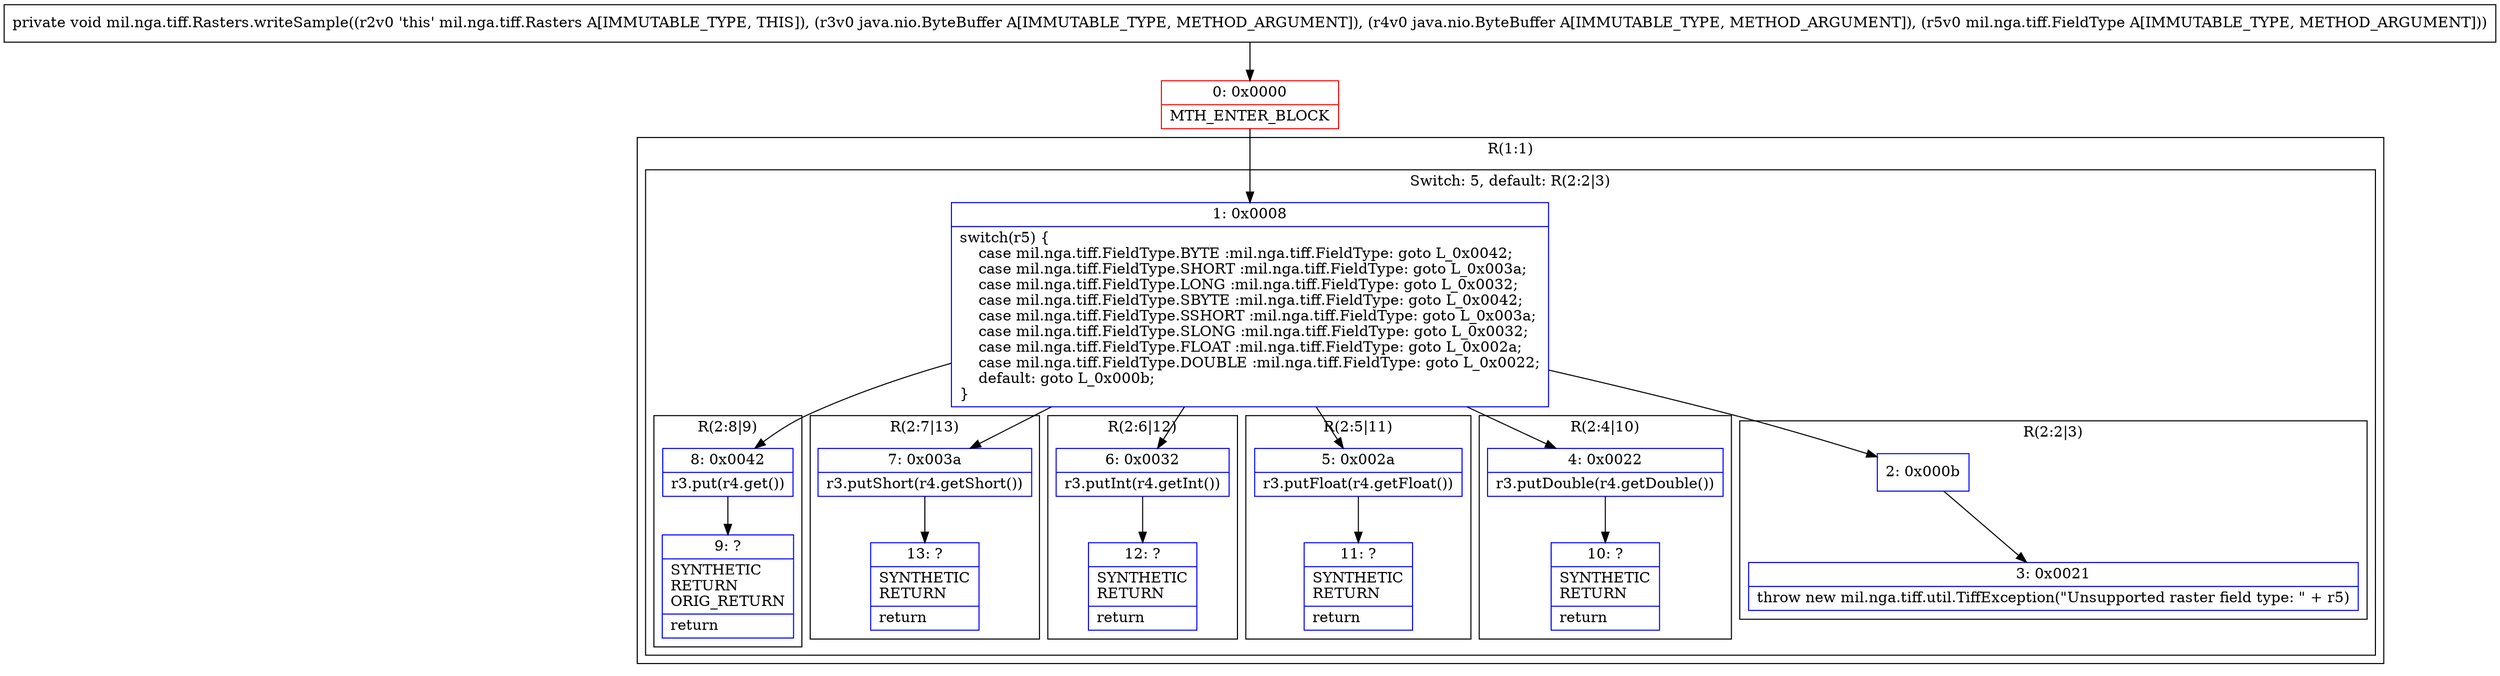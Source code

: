 digraph "CFG formil.nga.tiff.Rasters.writeSample(Ljava\/nio\/ByteBuffer;Ljava\/nio\/ByteBuffer;Lmil\/nga\/tiff\/FieldType;)V" {
subgraph cluster_Region_2102657006 {
label = "R(1:1)";
node [shape=record,color=blue];
subgraph cluster_SwitchRegion_1744597530 {
label = "Switch: 5, default: R(2:2|3)";
node [shape=record,color=blue];
Node_1 [shape=record,label="{1\:\ 0x0008|switch(r5) \{\l    case mil.nga.tiff.FieldType.BYTE :mil.nga.tiff.FieldType: goto L_0x0042;\l    case mil.nga.tiff.FieldType.SHORT :mil.nga.tiff.FieldType: goto L_0x003a;\l    case mil.nga.tiff.FieldType.LONG :mil.nga.tiff.FieldType: goto L_0x0032;\l    case mil.nga.tiff.FieldType.SBYTE :mil.nga.tiff.FieldType: goto L_0x0042;\l    case mil.nga.tiff.FieldType.SSHORT :mil.nga.tiff.FieldType: goto L_0x003a;\l    case mil.nga.tiff.FieldType.SLONG :mil.nga.tiff.FieldType: goto L_0x0032;\l    case mil.nga.tiff.FieldType.FLOAT :mil.nga.tiff.FieldType: goto L_0x002a;\l    case mil.nga.tiff.FieldType.DOUBLE :mil.nga.tiff.FieldType: goto L_0x0022;\l    default: goto L_0x000b;\l\}\l}"];
subgraph cluster_Region_301572766 {
label = "R(2:8|9)";
node [shape=record,color=blue];
Node_8 [shape=record,label="{8\:\ 0x0042|r3.put(r4.get())\l}"];
Node_9 [shape=record,label="{9\:\ ?|SYNTHETIC\lRETURN\lORIG_RETURN\l|return\l}"];
}
subgraph cluster_Region_1625968549 {
label = "R(2:7|13)";
node [shape=record,color=blue];
Node_7 [shape=record,label="{7\:\ 0x003a|r3.putShort(r4.getShort())\l}"];
Node_13 [shape=record,label="{13\:\ ?|SYNTHETIC\lRETURN\l|return\l}"];
}
subgraph cluster_Region_44331225 {
label = "R(2:6|12)";
node [shape=record,color=blue];
Node_6 [shape=record,label="{6\:\ 0x0032|r3.putInt(r4.getInt())\l}"];
Node_12 [shape=record,label="{12\:\ ?|SYNTHETIC\lRETURN\l|return\l}"];
}
subgraph cluster_Region_114081333 {
label = "R(2:5|11)";
node [shape=record,color=blue];
Node_5 [shape=record,label="{5\:\ 0x002a|r3.putFloat(r4.getFloat())\l}"];
Node_11 [shape=record,label="{11\:\ ?|SYNTHETIC\lRETURN\l|return\l}"];
}
subgraph cluster_Region_1526530336 {
label = "R(2:4|10)";
node [shape=record,color=blue];
Node_4 [shape=record,label="{4\:\ 0x0022|r3.putDouble(r4.getDouble())\l}"];
Node_10 [shape=record,label="{10\:\ ?|SYNTHETIC\lRETURN\l|return\l}"];
}
subgraph cluster_Region_1759046333 {
label = "R(2:2|3)";
node [shape=record,color=blue];
Node_2 [shape=record,label="{2\:\ 0x000b}"];
Node_3 [shape=record,label="{3\:\ 0x0021|throw new mil.nga.tiff.util.TiffException(\"Unsupported raster field type: \" + r5)\l}"];
}
}
}
Node_0 [shape=record,color=red,label="{0\:\ 0x0000|MTH_ENTER_BLOCK\l}"];
MethodNode[shape=record,label="{private void mil.nga.tiff.Rasters.writeSample((r2v0 'this' mil.nga.tiff.Rasters A[IMMUTABLE_TYPE, THIS]), (r3v0 java.nio.ByteBuffer A[IMMUTABLE_TYPE, METHOD_ARGUMENT]), (r4v0 java.nio.ByteBuffer A[IMMUTABLE_TYPE, METHOD_ARGUMENT]), (r5v0 mil.nga.tiff.FieldType A[IMMUTABLE_TYPE, METHOD_ARGUMENT])) }"];
MethodNode -> Node_0;
Node_1 -> Node_2;
Node_1 -> Node_4;
Node_1 -> Node_5;
Node_1 -> Node_6;
Node_1 -> Node_7;
Node_1 -> Node_8;
Node_8 -> Node_9;
Node_7 -> Node_13;
Node_6 -> Node_12;
Node_5 -> Node_11;
Node_4 -> Node_10;
Node_2 -> Node_3;
Node_0 -> Node_1;
}

